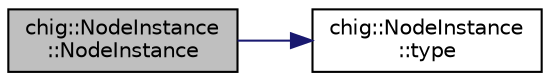 digraph "chig::NodeInstance::NodeInstance"
{
 // INTERACTIVE_SVG=YES
  edge [fontname="Helvetica",fontsize="10",labelfontname="Helvetica",labelfontsize="10"];
  node [fontname="Helvetica",fontsize="10",shape=record];
  rankdir="LR";
  Node0 [label="chig::NodeInstance\l::NodeInstance",height=0.2,width=0.4,color="black", fillcolor="grey75", style="filled", fontcolor="black"];
  Node0 -> Node1 [color="midnightblue",fontsize="10",style="solid",fontname="Helvetica"];
  Node1 [label="chig::NodeInstance\l::type",height=0.2,width=0.4,color="black", fillcolor="white", style="filled",URL="$structchig_1_1NodeInstance.html#a5c9d6934e14f56ff4317ff08e170e83a",tooltip="Get the type of the instance. "];
}
